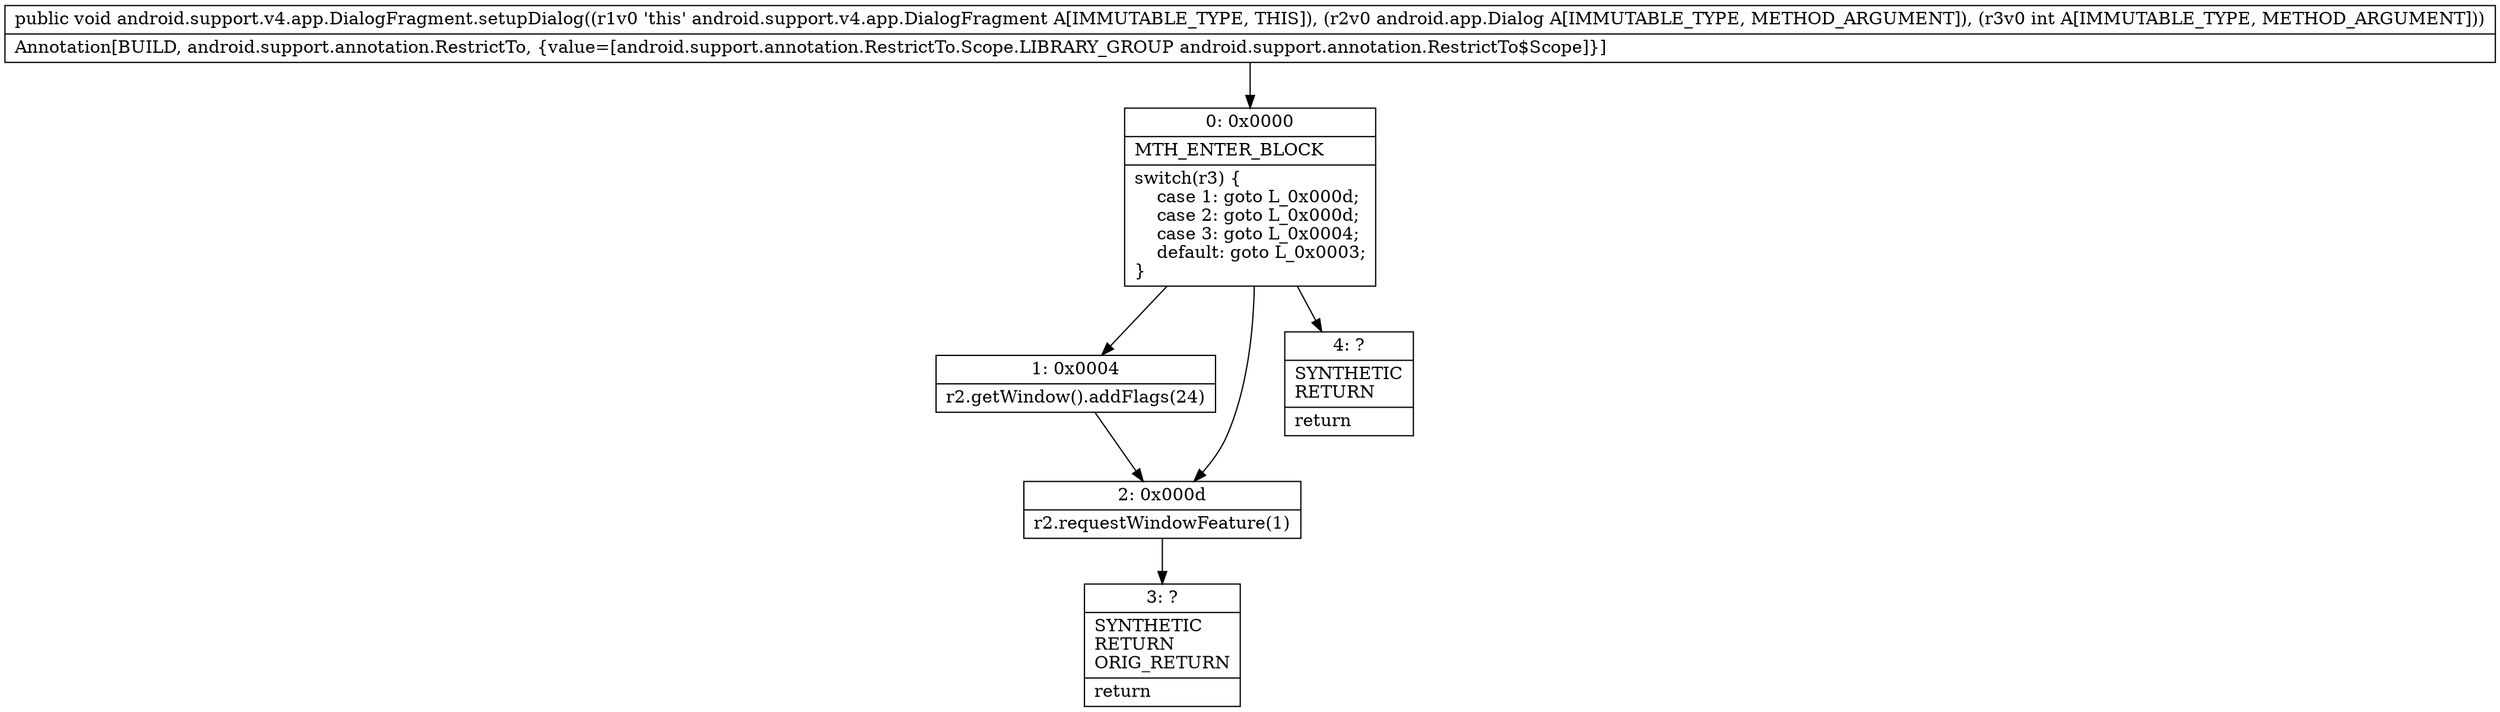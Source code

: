 digraph "CFG forandroid.support.v4.app.DialogFragment.setupDialog(Landroid\/app\/Dialog;I)V" {
Node_0 [shape=record,label="{0\:\ 0x0000|MTH_ENTER_BLOCK\l|switch(r3) \{\l    case 1: goto L_0x000d;\l    case 2: goto L_0x000d;\l    case 3: goto L_0x0004;\l    default: goto L_0x0003;\l\}\l}"];
Node_1 [shape=record,label="{1\:\ 0x0004|r2.getWindow().addFlags(24)\l}"];
Node_2 [shape=record,label="{2\:\ 0x000d|r2.requestWindowFeature(1)\l}"];
Node_3 [shape=record,label="{3\:\ ?|SYNTHETIC\lRETURN\lORIG_RETURN\l|return\l}"];
Node_4 [shape=record,label="{4\:\ ?|SYNTHETIC\lRETURN\l|return\l}"];
MethodNode[shape=record,label="{public void android.support.v4.app.DialogFragment.setupDialog((r1v0 'this' android.support.v4.app.DialogFragment A[IMMUTABLE_TYPE, THIS]), (r2v0 android.app.Dialog A[IMMUTABLE_TYPE, METHOD_ARGUMENT]), (r3v0 int A[IMMUTABLE_TYPE, METHOD_ARGUMENT]))  | Annotation[BUILD, android.support.annotation.RestrictTo, \{value=[android.support.annotation.RestrictTo.Scope.LIBRARY_GROUP android.support.annotation.RestrictTo$Scope]\}]\l}"];
MethodNode -> Node_0;
Node_0 -> Node_1;
Node_0 -> Node_2;
Node_0 -> Node_4;
Node_1 -> Node_2;
Node_2 -> Node_3;
}

